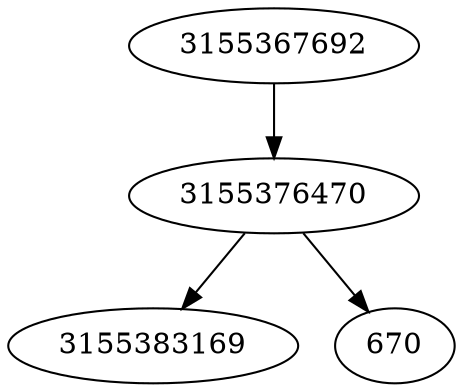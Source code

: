 strict digraph  {
3155383169;
3155376470;
3155367692;
670;
3155376470 -> 3155383169;
3155376470 -> 670;
3155367692 -> 3155376470;
}
